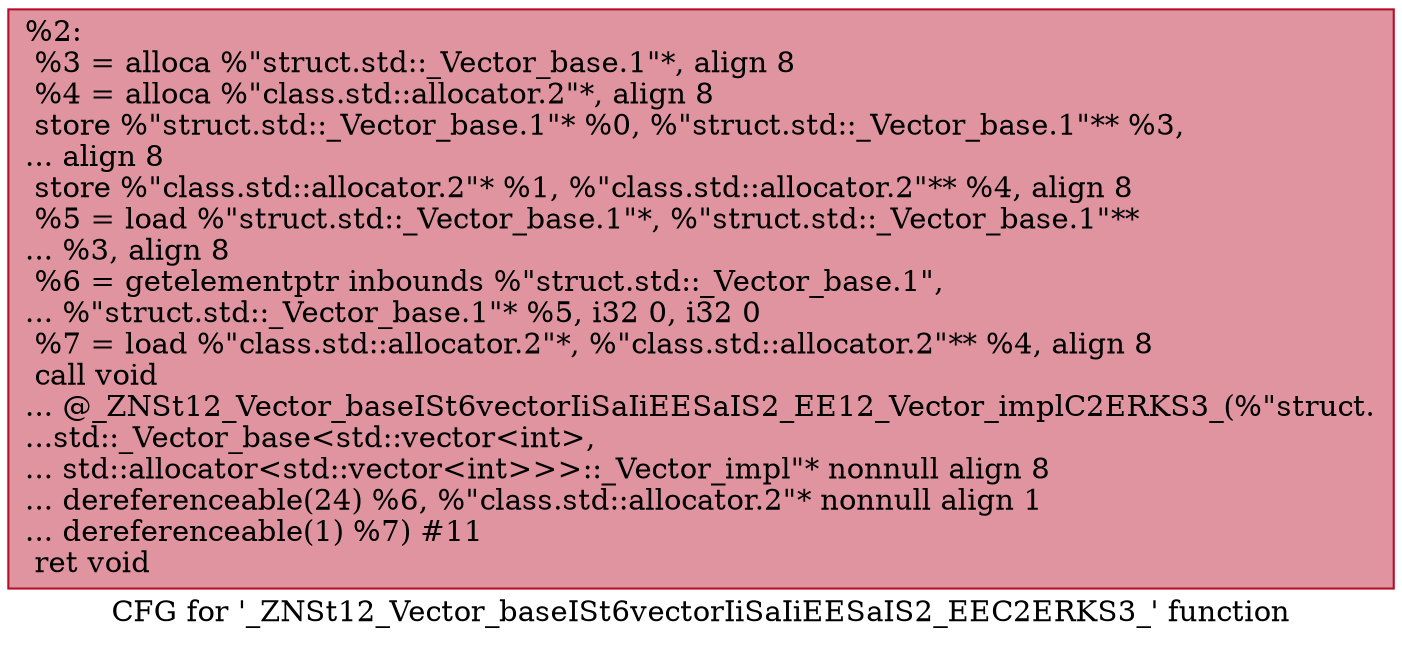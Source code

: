 digraph "CFG for '_ZNSt12_Vector_baseISt6vectorIiSaIiEESaIS2_EEC2ERKS3_' function" {
	label="CFG for '_ZNSt12_Vector_baseISt6vectorIiSaIiEESaIS2_EEC2ERKS3_' function";

	Node0x559aeaae3b30 [shape=record,color="#b70d28ff", style=filled, fillcolor="#b70d2870",label="{%2:\l  %3 = alloca %\"struct.std::_Vector_base.1\"*, align 8\l  %4 = alloca %\"class.std::allocator.2\"*, align 8\l  store %\"struct.std::_Vector_base.1\"* %0, %\"struct.std::_Vector_base.1\"** %3,\l... align 8\l  store %\"class.std::allocator.2\"* %1, %\"class.std::allocator.2\"** %4, align 8\l  %5 = load %\"struct.std::_Vector_base.1\"*, %\"struct.std::_Vector_base.1\"**\l... %3, align 8\l  %6 = getelementptr inbounds %\"struct.std::_Vector_base.1\",\l... %\"struct.std::_Vector_base.1\"* %5, i32 0, i32 0\l  %7 = load %\"class.std::allocator.2\"*, %\"class.std::allocator.2\"** %4, align 8\l  call void\l... @_ZNSt12_Vector_baseISt6vectorIiSaIiEESaIS2_EE12_Vector_implC2ERKS3_(%\"struct.\l...std::_Vector_base\<std::vector\<int\>,\l... std::allocator\<std::vector\<int\>\>\>::_Vector_impl\"* nonnull align 8\l... dereferenceable(24) %6, %\"class.std::allocator.2\"* nonnull align 1\l... dereferenceable(1) %7) #11\l  ret void\l}"];
}
